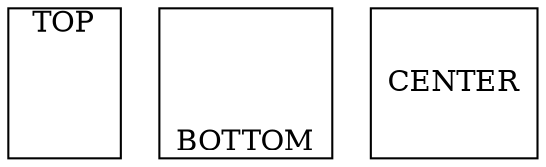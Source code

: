 digraph {
  node [ shape = box, height = 1]  
  TOP [ labelloc = t ]
  BOTTOM [ labelloc = b ]
  CENTER [ labelloc = c ]
}
